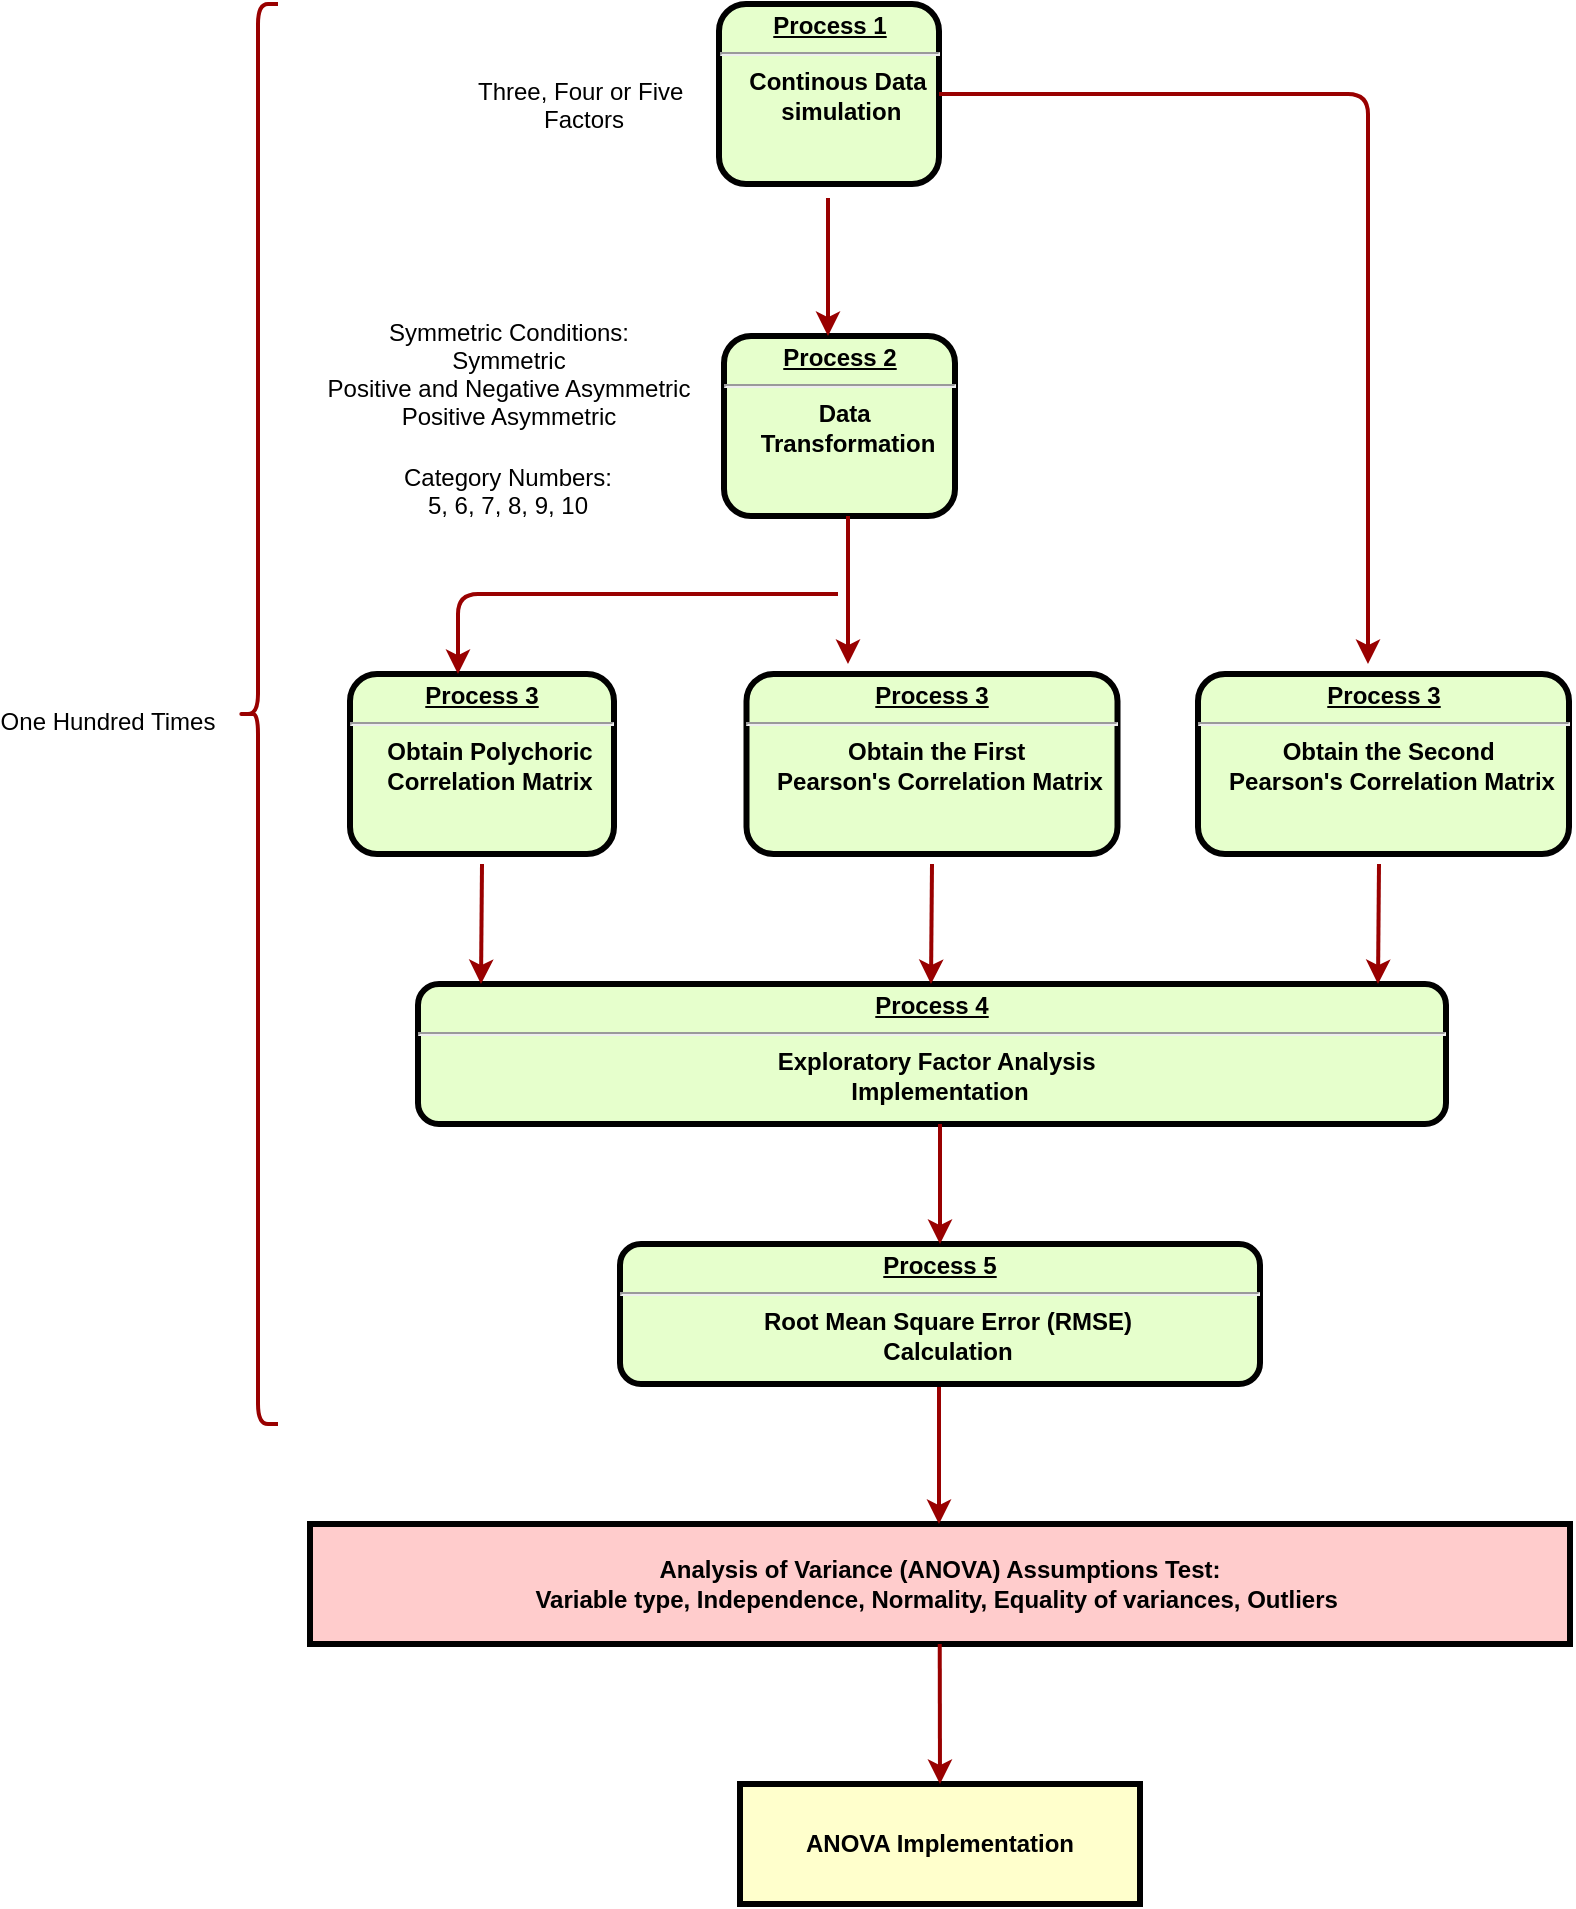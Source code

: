 <mxfile version="24.8.6">
  <diagram name="Page-1" id="c7558073-3199-34d8-9f00-42111426c3f3">
    <mxGraphModel dx="1793" dy="923" grid="1" gridSize="10" guides="1" tooltips="1" connect="1" arrows="1" fold="1" page="1" pageScale="1" pageWidth="826" pageHeight="1169" background="none" math="0" shadow="0">
      <root>
        <mxCell id="0" />
        <mxCell id="1" parent="0" />
        <mxCell id="2" value="&lt;p style=&quot;margin: 0px; margin-top: 4px; text-align: center; text-decoration: underline;&quot;&gt;&lt;strong&gt;Process 1&lt;/strong&gt;&lt;/p&gt;&lt;hr&gt;&lt;p style=&quot;margin: 0px; margin-left: 8px;&quot;&gt;Continous Data&lt;/p&gt;&lt;p style=&quot;margin: 0px; margin-left: 8px;&quot;&gt;&amp;nbsp;simulation&lt;/p&gt;" style="verticalAlign=middle;align=center;overflow=fill;fontSize=12;fontFamily=Helvetica;html=1;rounded=1;fontStyle=1;strokeWidth=3;fillColor=#E6FFCC;movable=0;resizable=0;rotatable=0;deletable=0;editable=0;locked=1;connectable=0;" parent="1" vertex="1">
          <mxGeometry x="370.5" y="109" width="110" height="90" as="geometry" />
        </mxCell>
        <mxCell id="5" value="Analysis of Variance (ANOVA) Assumptions Test:&#xa;Variable type, Independence, Normality, Equality of variances, Outliers " style="shape=process;whiteSpace=wrap;align=center;verticalAlign=middle;size=0;fontStyle=1;strokeWidth=3;fillColor=#FFCCCC;movable=0;resizable=0;rotatable=0;deletable=0;editable=0;locked=1;connectable=0;" parent="1" vertex="1">
          <mxGeometry x="166" y="869" width="630" height="60" as="geometry" />
        </mxCell>
        <mxCell id="6" value="&lt;p style=&quot;margin: 0px; margin-top: 4px; text-align: center; text-decoration: underline;&quot;&gt;&lt;strong&gt;Process 2&lt;br&gt;&lt;/strong&gt;&lt;/p&gt;&lt;hr&gt;&lt;p style=&quot;margin: 0px; margin-left: 8px;&quot;&gt;Data&amp;nbsp;&lt;/p&gt;&lt;p style=&quot;margin: 0px; margin-left: 8px;&quot;&gt;Transformation&lt;/p&gt;" style="verticalAlign=middle;align=center;overflow=fill;fontSize=12;fontFamily=Helvetica;html=1;rounded=1;fontStyle=1;strokeWidth=3;fillColor=#E6FFCC;movable=0;resizable=0;rotatable=0;deletable=0;editable=0;locked=1;connectable=0;" parent="1" vertex="1">
          <mxGeometry x="373" y="275" width="115.5" height="90" as="geometry" />
        </mxCell>
        <mxCell id="14" value="ANOVA Implementation" style="whiteSpace=wrap;align=center;verticalAlign=middle;fontStyle=1;strokeWidth=3;fillColor=#FFFFCC;movable=0;resizable=0;rotatable=0;deletable=0;editable=0;locked=1;connectable=0;" parent="1" vertex="1">
          <mxGeometry x="381" y="999" width="200" height="60" as="geometry" />
        </mxCell>
        <mxCell id="52" value="Symmetric Conditions:&#xa;Symmetric&#xa;Positive and Negative Asymmetric&#xa;Positive Asymmetric" style="text;spacingTop=-5;align=center;movable=0;resizable=0;rotatable=0;deletable=0;editable=0;locked=1;connectable=0;" parent="1" vertex="1">
          <mxGeometry x="205.5" y="264.25" width="120" height="39" as="geometry" />
        </mxCell>
        <mxCell id="53" value="Three, Four or Five &#xa;Factors" style="text;spacingTop=-5;align=center;movable=0;resizable=0;rotatable=0;deletable=0;editable=0;locked=1;connectable=0;" parent="1" vertex="1">
          <mxGeometry x="288" y="144" width="30" height="20" as="geometry" />
        </mxCell>
        <mxCell id="68" value="" style="edgeStyle=elbowEdgeStyle;elbow=horizontal;strokeColor=#990000;strokeWidth=2;movable=0;resizable=0;rotatable=0;deletable=0;editable=0;locked=1;connectable=0;" parent="1" edge="1">
          <mxGeometry width="100" height="100" relative="1" as="geometry">
            <mxPoint x="480.5" y="799" as="sourcePoint" />
            <mxPoint x="480.5" y="869" as="targetPoint" />
            <Array as="points" />
          </mxGeometry>
        </mxCell>
        <mxCell id="wHd7kruqhAD8kls0SVE1-96" value="" style="shape=curlyBracket;whiteSpace=wrap;html=1;rounded=1;labelPosition=left;verticalLabelPosition=middle;align=center;verticalAlign=middle;strokeColor=#990000;strokeWidth=2;fontFamily=Helvetica;fontSize=11;fontColor=default;labelBackgroundColor=default;movable=0;resizable=0;rotatable=0;deletable=0;editable=0;locked=1;connectable=0;" vertex="1" parent="1">
          <mxGeometry x="130" y="109" width="20" height="710" as="geometry" />
        </mxCell>
        <mxCell id="wHd7kruqhAD8kls0SVE1-97" value="" style="edgeStyle=elbowEdgeStyle;elbow=horizontal;strokeColor=#990000;strokeWidth=2;movable=0;resizable=0;rotatable=0;deletable=0;editable=0;locked=1;connectable=0;" edge="1" parent="1">
          <mxGeometry width="100" height="100" relative="1" as="geometry">
            <mxPoint x="425" y="206" as="sourcePoint" />
            <mxPoint x="425" y="275" as="targetPoint" />
            <Array as="points">
              <mxPoint x="425" y="235" />
            </Array>
          </mxGeometry>
        </mxCell>
        <mxCell id="wHd7kruqhAD8kls0SVE1-99" value="Category Numbers:&#xa;5, 6, 7, 8, 9, 10" style="text;spacingTop=-5;align=center;movable=0;resizable=0;rotatable=0;deletable=0;editable=0;locked=1;connectable=0;" vertex="1" parent="1">
          <mxGeometry x="205" y="336.75" width="120" height="39" as="geometry" />
        </mxCell>
        <mxCell id="wHd7kruqhAD8kls0SVE1-100" value="&lt;p style=&quot;margin: 0px; margin-top: 4px; text-align: center; text-decoration: underline;&quot;&gt;&lt;strong&gt;Process 3&lt;br&gt;&lt;/strong&gt;&lt;/p&gt;&lt;hr&gt;&lt;p style=&quot;margin: 0px; margin-left: 8px;&quot;&gt;Obtain Polychoric&lt;/p&gt;&lt;p style=&quot;margin: 0px; margin-left: 8px;&quot;&gt;&lt;span style=&quot;background-color: initial;&quot;&gt;Correlation Matrix&lt;/span&gt;&lt;/p&gt;" style="verticalAlign=middle;align=center;overflow=fill;fontSize=12;fontFamily=Helvetica;html=1;rounded=1;fontStyle=1;strokeWidth=3;fillColor=#E6FFCC;movable=0;resizable=0;rotatable=0;deletable=0;editable=0;locked=1;connectable=0;" vertex="1" parent="1">
          <mxGeometry x="186" y="444" width="132" height="90" as="geometry" />
        </mxCell>
        <mxCell id="wHd7kruqhAD8kls0SVE1-101" value="" style="edgeStyle=elbowEdgeStyle;strokeColor=#990000;strokeWidth=2;movable=0;resizable=0;rotatable=0;deletable=0;editable=0;locked=1;connectable=0;" edge="1" parent="1">
          <mxGeometry width="100" height="100" relative="1" as="geometry">
            <mxPoint x="430" y="404" as="sourcePoint" />
            <mxPoint x="240" y="444" as="targetPoint" />
            <Array as="points">
              <mxPoint x="240" y="399" />
            </Array>
          </mxGeometry>
        </mxCell>
        <mxCell id="wHd7kruqhAD8kls0SVE1-102" value="&lt;p style=&quot;margin: 0px; margin-top: 4px; text-align: center; text-decoration: underline;&quot;&gt;&lt;strong&gt;Process 3&lt;br&gt;&lt;/strong&gt;&lt;/p&gt;&lt;hr&gt;&lt;p style=&quot;margin: 0px; margin-left: 8px;&quot;&gt;Obtain the First&amp;nbsp;&lt;/p&gt;&lt;p style=&quot;margin: 0px; margin-left: 8px;&quot;&gt;Pearson&#39;s Correlation Matrix&lt;/p&gt;" style="verticalAlign=middle;align=center;overflow=fill;fontSize=12;fontFamily=Helvetica;html=1;rounded=1;fontStyle=1;strokeWidth=3;fillColor=#E6FFCC;movable=0;resizable=0;rotatable=0;deletable=0;editable=0;locked=1;connectable=0;" vertex="1" parent="1">
          <mxGeometry x="384.25" y="444" width="185.5" height="90" as="geometry" />
        </mxCell>
        <mxCell id="wHd7kruqhAD8kls0SVE1-103" value="" style="edgeStyle=elbowEdgeStyle;strokeColor=#990000;strokeWidth=2;movable=0;resizable=0;rotatable=0;deletable=0;editable=0;locked=1;connectable=0;exitX=1;exitY=0.5;exitDx=0;exitDy=0;" edge="1" parent="1" source="2">
          <mxGeometry width="100" height="100" relative="1" as="geometry">
            <mxPoint x="655" y="394" as="sourcePoint" />
            <mxPoint x="695" y="439" as="targetPoint" />
            <Array as="points">
              <mxPoint x="695" y="414" />
            </Array>
          </mxGeometry>
        </mxCell>
        <mxCell id="wHd7kruqhAD8kls0SVE1-106" value="&lt;p style=&quot;margin: 0px; margin-top: 4px; text-align: center; text-decoration: underline;&quot;&gt;&lt;strong&gt;Process 3&lt;br&gt;&lt;/strong&gt;&lt;/p&gt;&lt;hr&gt;&lt;p style=&quot;margin: 0px; margin-left: 8px;&quot;&gt;Obtain the Second&amp;nbsp;&lt;/p&gt;&lt;p style=&quot;margin: 0px; margin-left: 8px;&quot;&gt;Pearson&#39;s Correlation Matrix&lt;/p&gt;" style="verticalAlign=middle;align=center;overflow=fill;fontSize=12;fontFamily=Helvetica;html=1;rounded=1;fontStyle=1;strokeWidth=3;fillColor=#E6FFCC;movable=0;resizable=0;rotatable=0;deletable=0;editable=0;locked=1;connectable=0;" vertex="1" parent="1">
          <mxGeometry x="610" y="444" width="185.5" height="90" as="geometry" />
        </mxCell>
        <mxCell id="wHd7kruqhAD8kls0SVE1-107" value="" style="edgeStyle=elbowEdgeStyle;elbow=horizontal;strokeColor=#990000;strokeWidth=2;movable=0;resizable=0;rotatable=0;deletable=0;editable=0;locked=1;connectable=0;" edge="1" parent="1">
          <mxGeometry width="100" height="100" relative="1" as="geometry">
            <mxPoint x="435" y="365" as="sourcePoint" />
            <mxPoint x="435" y="439" as="targetPoint" />
            <Array as="points" />
          </mxGeometry>
        </mxCell>
        <mxCell id="wHd7kruqhAD8kls0SVE1-108" value="&lt;p style=&quot;margin: 0px; margin-top: 4px; text-align: center; text-decoration: underline;&quot;&gt;&lt;strong&gt;Process 4&lt;br&gt;&lt;/strong&gt;&lt;/p&gt;&lt;hr&gt;&lt;p style=&quot;margin: 0px; margin-left: 8px;&quot;&gt;Exploratory Factor Analysis&amp;nbsp;&lt;/p&gt;&lt;p style=&quot;margin: 0px; margin-left: 8px;&quot;&gt;Implementation&lt;/p&gt;" style="verticalAlign=middle;align=center;overflow=fill;fontSize=12;fontFamily=Helvetica;html=1;rounded=1;fontStyle=1;strokeWidth=3;fillColor=#E6FFCC;movable=0;resizable=0;rotatable=0;deletable=0;editable=0;locked=1;connectable=0;" vertex="1" parent="1">
          <mxGeometry x="220" y="599" width="514" height="70" as="geometry" />
        </mxCell>
        <mxCell id="wHd7kruqhAD8kls0SVE1-109" value="One Hundred Times" style="text;spacingTop=-5;align=center;movable=0;resizable=0;rotatable=0;deletable=0;editable=0;locked=1;connectable=0;" vertex="1" parent="1">
          <mxGeometry x="50" y="459" width="30" height="20" as="geometry" />
        </mxCell>
        <mxCell id="wHd7kruqhAD8kls0SVE1-112" value="" style="edgeStyle=elbowEdgeStyle;elbow=horizontal;strokeColor=#990000;strokeWidth=2;movable=0;resizable=0;rotatable=0;deletable=0;editable=0;locked=1;connectable=0;" edge="1" parent="1">
          <mxGeometry width="100" height="100" relative="1" as="geometry">
            <mxPoint x="477" y="539" as="sourcePoint" />
            <mxPoint x="476.5" y="599" as="targetPoint" />
            <Array as="points">
              <mxPoint x="476.5" y="559" />
            </Array>
          </mxGeometry>
        </mxCell>
        <mxCell id="wHd7kruqhAD8kls0SVE1-113" value="" style="edgeStyle=elbowEdgeStyle;elbow=horizontal;strokeColor=#990000;strokeWidth=2;movable=0;resizable=0;rotatable=0;deletable=0;editable=0;locked=1;connectable=0;" edge="1" parent="1">
          <mxGeometry width="100" height="100" relative="1" as="geometry">
            <mxPoint x="700.5" y="539" as="sourcePoint" />
            <mxPoint x="700" y="599" as="targetPoint" />
            <Array as="points">
              <mxPoint x="700" y="559" />
            </Array>
          </mxGeometry>
        </mxCell>
        <mxCell id="wHd7kruqhAD8kls0SVE1-114" style="edgeStyle=orthogonalEdgeStyle;rounded=0;orthogonalLoop=1;jettySize=auto;html=1;exitX=0.5;exitY=1;exitDx=0;exitDy=0;movable=0;resizable=0;rotatable=0;deletable=0;editable=0;locked=1;connectable=0;" edge="1" parent="1" source="wHd7kruqhAD8kls0SVE1-108" target="wHd7kruqhAD8kls0SVE1-108">
          <mxGeometry relative="1" as="geometry" />
        </mxCell>
        <mxCell id="wHd7kruqhAD8kls0SVE1-115" value="&lt;p style=&quot;margin: 0px; margin-top: 4px; text-align: center; text-decoration: underline;&quot;&gt;&lt;strong&gt;Process 5&lt;br&gt;&lt;/strong&gt;&lt;/p&gt;&lt;hr&gt;&lt;p style=&quot;margin: 0px; margin-left: 8px;&quot;&gt;Root Mean Square Error (RMSE)&lt;/p&gt;&lt;p style=&quot;margin: 0px; margin-left: 8px;&quot;&gt;Calculation&lt;/p&gt;" style="verticalAlign=middle;align=center;overflow=fill;fontSize=12;fontFamily=Helvetica;html=1;rounded=1;fontStyle=1;strokeWidth=3;fillColor=#E6FFCC;movable=0;resizable=0;rotatable=0;deletable=0;editable=0;locked=1;connectable=0;" vertex="1" parent="1">
          <mxGeometry x="321" y="729" width="320" height="70" as="geometry" />
        </mxCell>
        <mxCell id="wHd7kruqhAD8kls0SVE1-117" value="" style="edgeStyle=elbowEdgeStyle;elbow=horizontal;strokeColor=#990000;strokeWidth=2;movable=0;resizable=0;rotatable=0;deletable=0;editable=0;locked=1;connectable=0;" edge="1" parent="1">
          <mxGeometry width="100" height="100" relative="1" as="geometry">
            <mxPoint x="252" y="539" as="sourcePoint" />
            <mxPoint x="251.5" y="599" as="targetPoint" />
            <Array as="points">
              <mxPoint x="251.5" y="559" />
            </Array>
          </mxGeometry>
        </mxCell>
        <mxCell id="wHd7kruqhAD8kls0SVE1-118" value="" style="edgeStyle=elbowEdgeStyle;elbow=horizontal;strokeColor=#990000;strokeWidth=2;movable=0;resizable=0;rotatable=0;deletable=0;editable=0;locked=1;connectable=0;" edge="1" parent="1">
          <mxGeometry width="100" height="100" relative="1" as="geometry">
            <mxPoint x="481" y="669" as="sourcePoint" />
            <mxPoint x="480.5" y="729" as="targetPoint" />
            <Array as="points" />
          </mxGeometry>
        </mxCell>
        <mxCell id="wHd7kruqhAD8kls0SVE1-120" value="" style="edgeStyle=elbowEdgeStyle;elbow=horizontal;strokeColor=#990000;strokeWidth=2;fontStyle=1;movable=0;resizable=0;rotatable=0;deletable=0;editable=0;locked=1;connectable=0;" edge="1" parent="1">
          <mxGeometry width="100" height="100" relative="1" as="geometry">
            <mxPoint x="480.87" y="929" as="sourcePoint" />
            <mxPoint x="480.87" y="999" as="targetPoint" />
            <Array as="points" />
          </mxGeometry>
        </mxCell>
      </root>
    </mxGraphModel>
  </diagram>
</mxfile>
